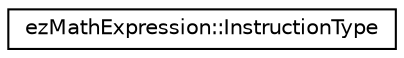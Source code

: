 digraph "Graphical Class Hierarchy"
{
 // LATEX_PDF_SIZE
  edge [fontname="Helvetica",fontsize="10",labelfontname="Helvetica",labelfontsize="10"];
  node [fontname="Helvetica",fontsize="10",shape=record];
  rankdir="LR";
  Node0 [label="ezMathExpression::InstructionType",height=0.2,width=0.4,color="black", fillcolor="white", style="filled",URL="$d6/d38/structez_math_expression_1_1_instruction_type.htm",tooltip=" "];
}
